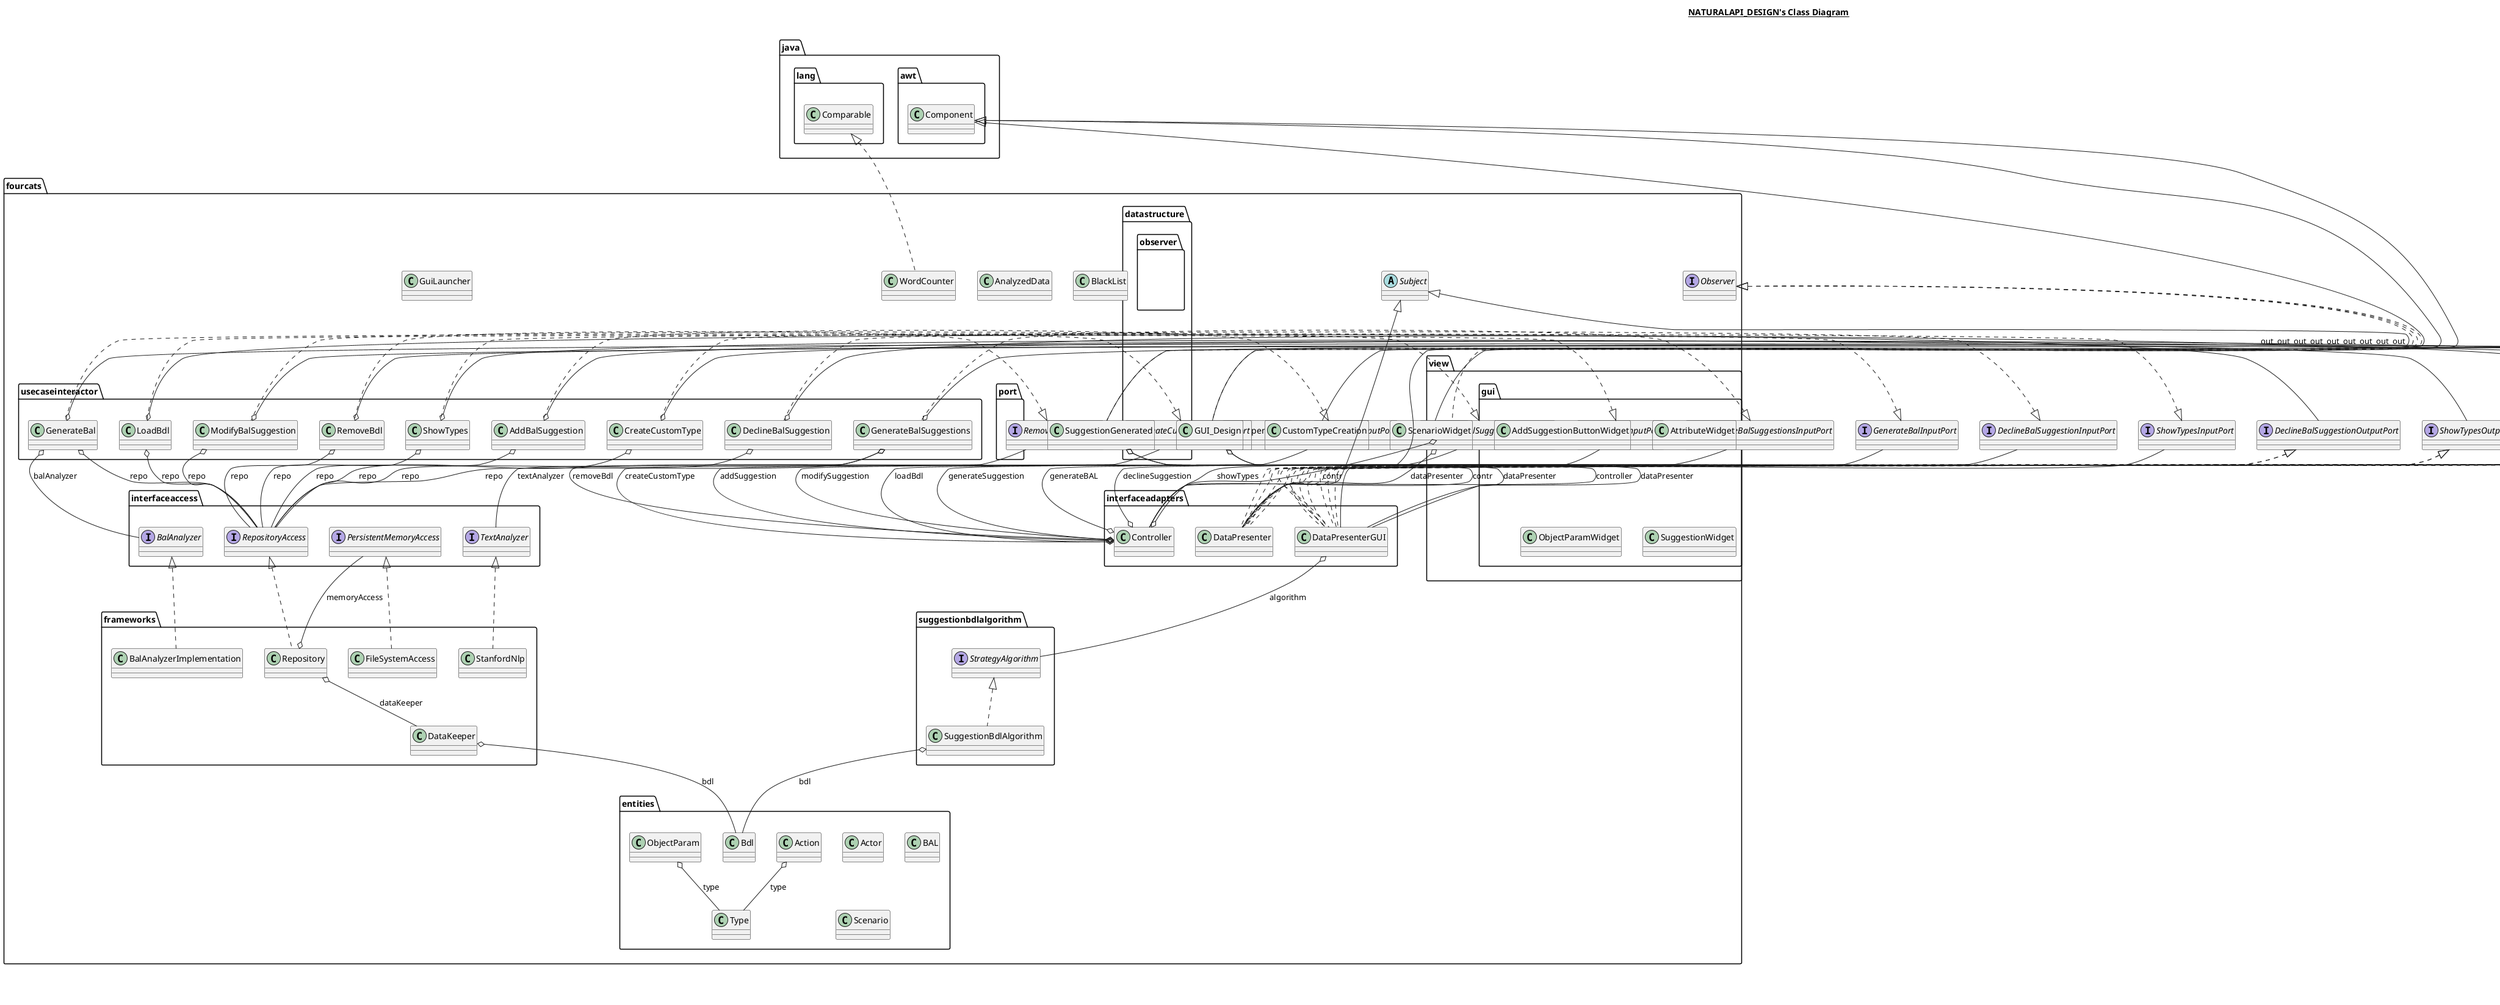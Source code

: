 @startuml

title __NATURALAPI_DESIGN's Class Diagram__\n

  namespace fourcats {
    class fourcats.GuiLauncher {
    }
  }
  

  namespace fourcats {
    namespace datastructure {
      class fourcats.datastructure.AnalyzedData {
      }
    }
  }
  

  namespace fourcats {
    namespace datastructure {
      class fourcats.datastructure.BlackList {
      }
    }
  }
  

  namespace fourcats {
    namespace datastructure {
      class fourcats.datastructure.Dependency {
      }
    }
  }
  

  namespace fourcats {
    namespace datastructure {
      class fourcats.datastructure.WordCounter {
      }
    }
  }
  

  namespace fourcats {
    namespace datastructure {
      class fourcats.datastructure.WordTag {
      }
    }
  }
  

  namespace fourcats {
    namespace datastructure {
      namespace observer {
        interface fourcats.datastructure.observer.Observer {
        }
      }
    }
  }
  

  namespace fourcats {
    namespace datastructure {
      namespace observer {
        abstract class fourcats.datastructure.observer.Subject {
        }
      }
    }
  }
  

  namespace fourcats {
    namespace entities {
      class fourcats.entities.Action {
      }
    }
  }
  

  namespace fourcats {
    namespace entities {
      class fourcats.entities.Actor {
      }
    }
  }
  

  namespace fourcats {
    namespace entities {
      class fourcats.entities.BAL {
      }
    }
  }
  

  namespace fourcats {
    namespace entities {
      class fourcats.entities.Bdl {
      }
    }
  }
  

  namespace fourcats {
    namespace entities {
      class fourcats.entities.ObjectParam {
      }
    }
  }
  

  namespace fourcats {
    namespace entities {
      class fourcats.entities.Scenario {
      }
    }
  }
  

  namespace fourcats {
    namespace entities {
      class fourcats.entities.Type {
      }
    }
  }
  

  namespace fourcats {
    namespace frameworks {
      class fourcats.frameworks.BalAnalyzerImplementation {
      }
    }
  }
  

  namespace fourcats {
    namespace frameworks {
      class fourcats.frameworks.DataKeeper {
      }
    }
  }
  

  namespace fourcats {
    namespace frameworks {
      class fourcats.frameworks.FileSystemAccess {
      }
    }
  }
  

  namespace fourcats {
    namespace frameworks {
      class fourcats.frameworks.Repository {
      }
    }
  }
  

  namespace fourcats {
    namespace frameworks {
      class fourcats.frameworks.StanfordNlp {
      }
    }
  }
  

  namespace fourcats {
    namespace interfaceaccess {
      interface fourcats.interfaceaccess.BalAnalyzer {
      }
    }
  }
  

  namespace fourcats {
    namespace interfaceaccess {
      interface fourcats.interfaceaccess.PersistentMemoryAccess {
      }
    }
  }
  

  namespace fourcats {
    namespace interfaceaccess {
      interface fourcats.interfaceaccess.RepositoryAccess {
      }
    }
  }
  

  namespace fourcats {
    namespace interfaceaccess {
      interface fourcats.interfaceaccess.TextAnalyzer {
      }
    }
  }
  

  namespace fourcats {
    namespace interfaceadapters {
      class fourcats.interfaceadapters.Controller {
      }
    }
  }
  

  namespace fourcats {
    namespace interfaceadapters {
      class fourcats.interfaceadapters.DataPresenter {
      }
    }
  }
  

  namespace fourcats {
    namespace interfaceadapters {
      class fourcats.interfaceadapters.DataPresenterGUI {
      }
    }
  }
  

  namespace fourcats {
    namespace port {
      interface fourcats.port.AddBalSuggestionInputPort {
      }
    }
  }
  

  namespace fourcats {
    namespace port {
      interface fourcats.port.AddBalSuggestionOutputPort {
      }
    }
  }
  

  namespace fourcats {
    namespace port {
      interface fourcats.port.CreateCustomTypeInputPort {
      }
    }
  }
  

  namespace fourcats {
    namespace port {
      interface fourcats.port.CreateCustomTypeOutputPort {
      }
    }
  }
  

  namespace fourcats {
    namespace port {
      interface fourcats.port.DeclineBalSuggestionInputPort {
      }
    }
  }
  

  namespace fourcats {
    namespace port {
      interface fourcats.port.DeclineBalSuggestionOutputPort {
      }
    }
  }
  

  namespace fourcats {
    namespace port {
      interface fourcats.port.GenerateBalInputPort {
      }
    }
  }
  

  namespace fourcats {
    namespace port {
      interface fourcats.port.GenerateBalOutputPort {
      }
    }
  }
  

  namespace fourcats {
    namespace port {
      interface fourcats.port.GenerateBalSuggestionsInputPort {
      }
    }
  }
  

  namespace fourcats {
    namespace port {
      interface fourcats.port.GenerateBalSuggestionsOutputPort {
      }
    }
  }
  

  namespace fourcats {
    namespace port {
      interface fourcats.port.LoadBdlInputPort {
      }
    }
  }
  

  namespace fourcats {
    namespace port {
      interface fourcats.port.LoadBdlOutputPort {
      }
    }
  }
  

  namespace fourcats {
    namespace port {
      interface fourcats.port.ModifyBalSuggestionInputPort {
      }
    }
  }
  

  namespace fourcats {
    namespace port {
      interface fourcats.port.ModifyBalSuggestionOutputPort {
      }
    }
  }
  

  namespace fourcats {
    namespace port {
      interface fourcats.port.RemoveBdlInputPort {
      }
    }
  }
  

  namespace fourcats {
    namespace port {
      interface fourcats.port.RemoveBdlOutputPort {
      }
    }
  }
  

  namespace fourcats {
    namespace port {
      interface fourcats.port.ShowTypesInputPort {
      }
    }
  }
  

  namespace fourcats {
    namespace port {
      interface fourcats.port.ShowTypesOutputPort {
      }
    }
  }
  

  namespace fourcats {
    namespace suggestionbdlalgorithm {
      interface fourcats.suggestionbdlalgorithm.StrategyAlgorithm {
      }
    }
  }
  

  namespace fourcats {
    namespace suggestionbdlalgorithm {
      class fourcats.suggestionbdlalgorithm.SuggestionBdlAlgorithm {
      }
    }
  }
  

  namespace fourcats {
    namespace usecaseinteractor {
      class fourcats.usecaseinteractor.AddBalSuggestion {
      }
    }
  }
  

  namespace fourcats {
    namespace usecaseinteractor {
      class fourcats.usecaseinteractor.CreateCustomType {
      }
    }
  }
  

  namespace fourcats {
    namespace usecaseinteractor {
      class fourcats.usecaseinteractor.DeclineBalSuggestion {
      }
    }
  }
  

  namespace fourcats {
    namespace usecaseinteractor {
      class fourcats.usecaseinteractor.GenerateBal {
      }
    }
  }
  

  namespace fourcats {
    namespace usecaseinteractor {
      class fourcats.usecaseinteractor.GenerateBalSuggestions {
      }
    }
  }
  

  namespace fourcats {
    namespace usecaseinteractor {
      class fourcats.usecaseinteractor.LoadBdl {
      }
    }
  }
  

  namespace fourcats {
    namespace usecaseinteractor {
      class fourcats.usecaseinteractor.ModifyBalSuggestion {
      }
    }
  }
  

  namespace fourcats {
    namespace usecaseinteractor {
      class fourcats.usecaseinteractor.RemoveBdl {
      }
    }
  }
  

  namespace fourcats {
    namespace usecaseinteractor {
      class fourcats.usecaseinteractor.ShowTypes {
      }
    }
  }
  

  namespace fourcats {
    namespace view {
      class fourcats.view.CLI {
      }
    }
  }
  

  namespace fourcats {
    namespace view {
      namespace gui {
        class fourcats.view.gui.AddSuggestionButtonWidget {
        }
      }
    }
  }
  

  namespace fourcats {
    namespace view {
      namespace gui {
        class fourcats.view.gui.AttributeWidget {
        }
      }
    }
  }
  

  namespace fourcats {
    namespace view {
      namespace gui {
        class fourcats.view.gui.CustomTypeCreation {
        }
      }
    }
  }
  

  namespace fourcats {
    namespace view {
      namespace gui {
        class fourcats.view.gui.GUI_Design {
        }
      }
    }
  }
  

  namespace fourcats {
    namespace view {
      namespace gui {
        class fourcats.view.gui.ObjectParamWidget {
        }
      }
    }
  }
  

  namespace fourcats {
    namespace view {
      namespace gui {
        class fourcats.view.gui.ScenarioWidget {
        }
      }
    }
  }
  

  namespace fourcats {
    namespace view {
      namespace gui {
        class fourcats.view.gui.SuggestionGenerated {
        }
      }
    }
  }
  

  namespace fourcats {
    namespace view {
      namespace gui {
        class fourcats.view.gui.SuggestionWidget {
        }
      }
    }
  }
  

  fourcats.datastructure.WordCounter .up.|> java.lang.Comparable
  fourcats.entities.Action o-- fourcats.entities.Type : type
  fourcats.entities.ObjectParam o-- fourcats.entities.Type : type
  fourcats.frameworks.BalAnalyzerImplementation .up.|> fourcats.interfaceaccess.BalAnalyzer
  fourcats.frameworks.DataKeeper o-- fourcats.entities.Bdl : bdl
  fourcats.frameworks.FileSystemAccess .up.|> fourcats.interfaceaccess.PersistentMemoryAccess
  fourcats.frameworks.Repository .up.|> fourcats.interfaceaccess.RepositoryAccess
  fourcats.frameworks.Repository o-- fourcats.frameworks.DataKeeper : dataKeeper
  fourcats.frameworks.Repository o-- fourcats.interfaceaccess.PersistentMemoryAccess : memoryAccess
  fourcats.frameworks.StanfordNlp .up.|> fourcats.interfaceaccess.TextAnalyzer
  fourcats.interfaceadapters.Controller o-- fourcats.port.AddBalSuggestionInputPort : addSuggestion
  fourcats.interfaceadapters.Controller o-- fourcats.port.CreateCustomTypeInputPort : createCustomType
  fourcats.interfaceadapters.Controller o-- fourcats.port.DeclineBalSuggestionInputPort : declineSuggestion
  fourcats.interfaceadapters.Controller o-- fourcats.port.GenerateBalInputPort : generateBAL
  fourcats.interfaceadapters.Controller o-- fourcats.port.GenerateBalSuggestionsInputPort : generateSuggestion
  fourcats.interfaceadapters.Controller o-- fourcats.port.LoadBdlInputPort : loadBdl
  fourcats.interfaceadapters.Controller o-- fourcats.port.ModifyBalSuggestionInputPort : modifySuggestion
  fourcats.interfaceadapters.Controller o-- fourcats.port.RemoveBdlInputPort : removeBdl
  fourcats.interfaceadapters.Controller o-- fourcats.port.ShowTypesInputPort : showTypes
  fourcats.interfaceadapters.DataPresenter .up.|> fourcats.port.AddBalSuggestionOutputPort
  fourcats.interfaceadapters.DataPresenter .up.|> fourcats.port.CreateCustomTypeOutputPort
  fourcats.interfaceadapters.DataPresenter .up.|> fourcats.port.DeclineBalSuggestionOutputPort
  fourcats.interfaceadapters.DataPresenter .up.|> fourcats.port.GenerateBalOutputPort
  fourcats.interfaceadapters.DataPresenter .up.|> fourcats.port.GenerateBalSuggestionsOutputPort
  fourcats.interfaceadapters.DataPresenter .up.|> fourcats.port.LoadBdlOutputPort
  fourcats.interfaceadapters.DataPresenter .up.|> fourcats.port.ModifyBalSuggestionOutputPort
  fourcats.interfaceadapters.DataPresenter .up.|> fourcats.port.RemoveBdlOutputPort
  fourcats.interfaceadapters.DataPresenter .up.|> fourcats.port.ShowTypesOutputPort
  fourcats.interfaceadapters.DataPresenter -up-|> fourcats.datastructure.observer.Subject
  fourcats.interfaceadapters.DataPresenterGUI .up.|> fourcats.port.AddBalSuggestionOutputPort
  fourcats.interfaceadapters.DataPresenterGUI .up.|> fourcats.port.CreateCustomTypeOutputPort
  fourcats.interfaceadapters.DataPresenterGUI .up.|> fourcats.port.DeclineBalSuggestionOutputPort
  fourcats.interfaceadapters.DataPresenterGUI .up.|> fourcats.port.GenerateBalOutputPort
  fourcats.interfaceadapters.DataPresenterGUI .up.|> fourcats.port.GenerateBalSuggestionsOutputPort
  fourcats.interfaceadapters.DataPresenterGUI .up.|> fourcats.port.LoadBdlOutputPort
  fourcats.interfaceadapters.DataPresenterGUI .up.|> fourcats.port.ModifyBalSuggestionOutputPort
  fourcats.interfaceadapters.DataPresenterGUI .up.|> fourcats.port.RemoveBdlOutputPort
  fourcats.interfaceadapters.DataPresenterGUI .up.|> fourcats.port.ShowTypesOutputPort
  fourcats.interfaceadapters.DataPresenterGUI -up-|> fourcats.datastructure.observer.Subject
  fourcats.interfaceadapters.DataPresenterGUI o-- fourcats.suggestionbdlalgorithm.StrategyAlgorithm : algorithm
  fourcats.suggestionbdlalgorithm.SuggestionBdlAlgorithm .up.|> fourcats.suggestionbdlalgorithm.StrategyAlgorithm
  fourcats.suggestionbdlalgorithm.SuggestionBdlAlgorithm o-- fourcats.entities.Bdl : bdl
  fourcats.usecaseinteractor.AddBalSuggestion .up.|> fourcats.port.AddBalSuggestionInputPort
  fourcats.usecaseinteractor.AddBalSuggestion o-- fourcats.port.AddBalSuggestionOutputPort : out
  fourcats.usecaseinteractor.AddBalSuggestion o-- fourcats.interfaceaccess.RepositoryAccess : repo
  fourcats.usecaseinteractor.CreateCustomType .up.|> fourcats.port.CreateCustomTypeInputPort
  fourcats.usecaseinteractor.CreateCustomType o-- fourcats.port.CreateCustomTypeOutputPort : out
  fourcats.usecaseinteractor.CreateCustomType o-- fourcats.interfaceaccess.RepositoryAccess : repo
  fourcats.usecaseinteractor.DeclineBalSuggestion .up.|> fourcats.port.DeclineBalSuggestionInputPort
  fourcats.usecaseinteractor.DeclineBalSuggestion o-- fourcats.port.DeclineBalSuggestionOutputPort : out
  fourcats.usecaseinteractor.DeclineBalSuggestion o-- fourcats.interfaceaccess.RepositoryAccess : repo
  fourcats.usecaseinteractor.GenerateBal .up.|> fourcats.port.GenerateBalInputPort
  fourcats.usecaseinteractor.GenerateBal o-- fourcats.interfaceaccess.BalAnalyzer : balAnalyzer
  fourcats.usecaseinteractor.GenerateBal o-- fourcats.port.GenerateBalOutputPort : out
  fourcats.usecaseinteractor.GenerateBal o-- fourcats.interfaceaccess.RepositoryAccess : repo
  fourcats.usecaseinteractor.GenerateBalSuggestions .up.|> fourcats.port.GenerateBalSuggestionsInputPort
  fourcats.usecaseinteractor.GenerateBalSuggestions o-- fourcats.port.GenerateBalSuggestionsOutputPort : out
  fourcats.usecaseinteractor.GenerateBalSuggestions o-- fourcats.interfaceaccess.RepositoryAccess : repo
  fourcats.usecaseinteractor.GenerateBalSuggestions o-- fourcats.interfaceaccess.TextAnalyzer : textAnalyzer
  fourcats.usecaseinteractor.LoadBdl .up.|> fourcats.port.LoadBdlInputPort
  fourcats.usecaseinteractor.LoadBdl o-- fourcats.port.LoadBdlOutputPort : out
  fourcats.usecaseinteractor.LoadBdl o-- fourcats.interfaceaccess.RepositoryAccess : repo
  fourcats.usecaseinteractor.ModifyBalSuggestion .up.|> fourcats.port.ModifyBalSuggestionInputPort
  fourcats.usecaseinteractor.ModifyBalSuggestion o-- fourcats.port.ModifyBalSuggestionOutputPort : out
  fourcats.usecaseinteractor.ModifyBalSuggestion o-- fourcats.interfaceaccess.RepositoryAccess : repo
  fourcats.usecaseinteractor.RemoveBdl .up.|> fourcats.port.RemoveBdlInputPort
  fourcats.usecaseinteractor.RemoveBdl o-- fourcats.port.RemoveBdlOutputPort : out
  fourcats.usecaseinteractor.RemoveBdl o-- fourcats.interfaceaccess.RepositoryAccess : repo
  fourcats.usecaseinteractor.ShowTypes .up.|> fourcats.port.ShowTypesInputPort
  fourcats.usecaseinteractor.ShowTypes o-- fourcats.port.ShowTypesOutputPort : out
  fourcats.usecaseinteractor.ShowTypes o-- fourcats.interfaceaccess.RepositoryAccess : repo
  fourcats.view.CLI .up.|> fourcats.datastructure.observer.Observer
  fourcats.view.CLI o-- fourcats.interfaceadapters.Controller : contr
  fourcats.view.CLI o-- fourcats.interfaceadapters.DataPresenter : dataPresenter
  fourcats.view.gui.CustomTypeCreation -up-|> java.awt.Component
  fourcats.view.gui.GUI_Design .up.|> fourcats.datastructure.observer.Observer
  fourcats.view.gui.GUI_Design -up-|> java.awt.Component
  fourcats.view.gui.GUI_Design o-- fourcats.interfaceadapters.Controller : controller
  fourcats.view.gui.GUI_Design o-- fourcats.interfaceadapters.DataPresenterGUI : dataPresenter
  fourcats.view.gui.ScenarioWidget -up-|> javax.swing.JComponent
  fourcats.view.gui.SuggestionGenerated .up.|> fourcats.datastructure.observer.Observer
  fourcats.view.gui.SuggestionGenerated -up-|> java.awt.Component
  fourcats.view.gui.SuggestionGenerated o-- fourcats.interfaceadapters.Controller : contr
  fourcats.view.gui.SuggestionGenerated o-- fourcats.interfaceadapters.DataPresenterGUI : dataPresenter


right footer


PlantUML diagram generated by SketchIt! (https://bitbucket.org/pmesmeur/sketch.it)
For more information about this tool, please contact philippe.mesmeur@gmail.com
endfooter

@enduml
